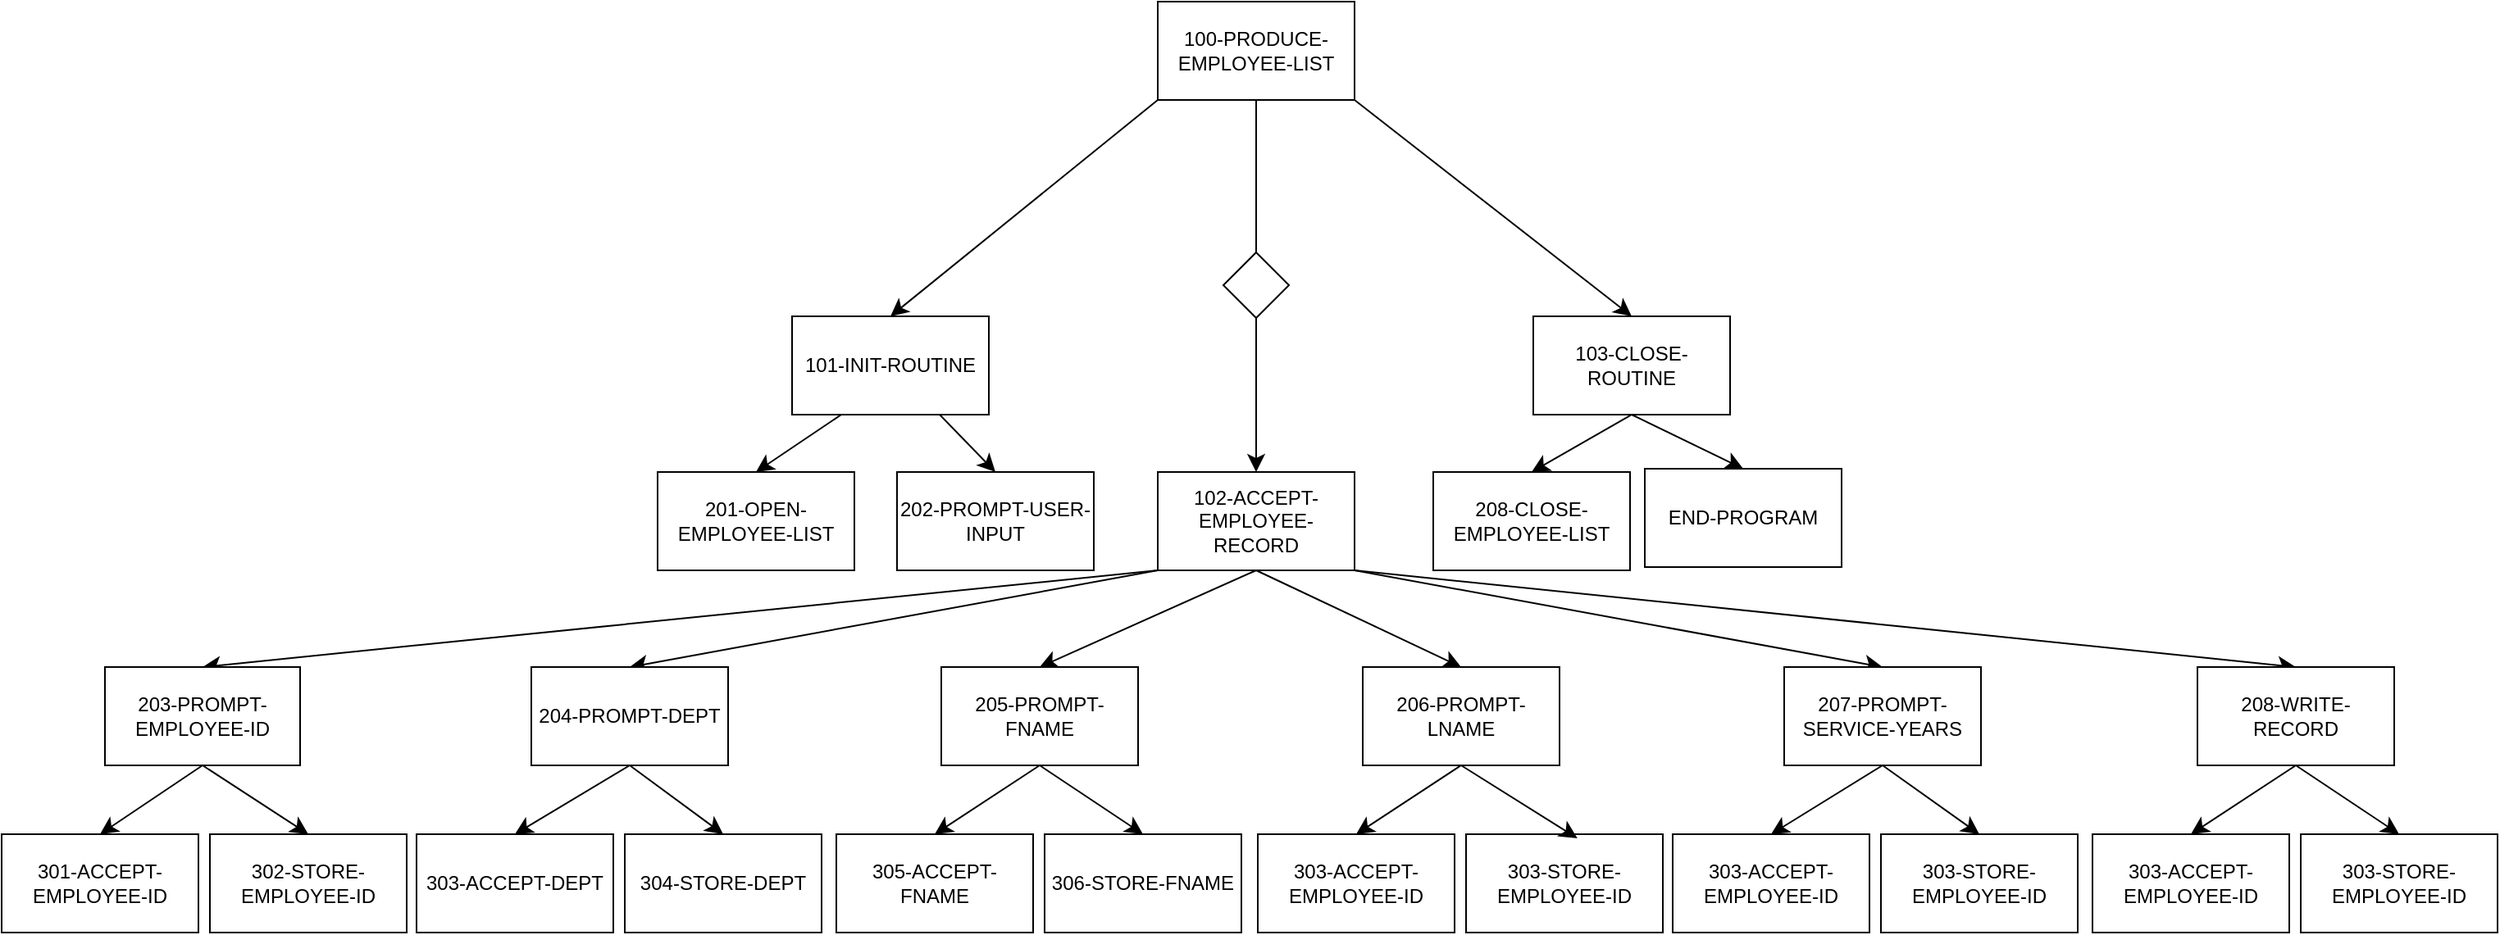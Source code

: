 <mxfile version="27.1.4">
  <diagram name="Page-1" id="BujZoUWbbAuTylbUrR1K">
    <mxGraphModel dx="1627" dy="1344" grid="0" gridSize="10" guides="1" tooltips="1" connect="1" arrows="1" fold="1" page="0" pageScale="1" pageWidth="850" pageHeight="1100" math="0" shadow="0">
      <root>
        <mxCell id="0" />
        <mxCell id="1" parent="0" />
        <mxCell id="QD17FKgBwL-icGlesGAo-3" style="edgeStyle=none;curved=1;rounded=0;orthogonalLoop=1;jettySize=auto;html=1;exitX=0;exitY=1;exitDx=0;exitDy=0;fontSize=12;startSize=8;endSize=8;entryX=0.5;entryY=0;entryDx=0;entryDy=0;" edge="1" parent="1" source="6ozQBMaHB9t8dY59FctQ-1" target="6ozQBMaHB9t8dY59FctQ-2">
          <mxGeometry relative="1" as="geometry" />
        </mxCell>
        <mxCell id="QD17FKgBwL-icGlesGAo-4" style="edgeStyle=none;curved=1;rounded=0;orthogonalLoop=1;jettySize=auto;html=1;fontSize=12;startSize=8;endSize=8;exitX=0.5;exitY=1;exitDx=0;exitDy=0;entryX=0.5;entryY=0;entryDx=0;entryDy=0;" edge="1" parent="1" source="6ozQBMaHB9t8dY59FctQ-1" target="6ozQBMaHB9t8dY59FctQ-3">
          <mxGeometry relative="1" as="geometry">
            <mxPoint x="119" y="-138" as="sourcePoint" />
            <mxPoint x="126" y="1" as="targetPoint" />
          </mxGeometry>
        </mxCell>
        <mxCell id="QD17FKgBwL-icGlesGAo-5" style="edgeStyle=none;curved=1;rounded=0;orthogonalLoop=1;jettySize=auto;html=1;exitX=1;exitY=1;exitDx=0;exitDy=0;entryX=0.5;entryY=0;entryDx=0;entryDy=0;fontSize=12;startSize=8;endSize=8;" edge="1" parent="1" source="6ozQBMaHB9t8dY59FctQ-1" target="6ozQBMaHB9t8dY59FctQ-4">
          <mxGeometry relative="1" as="geometry" />
        </mxCell>
        <mxCell id="6ozQBMaHB9t8dY59FctQ-1" value="&lt;div&gt;100-PRODUCE-EMPLOYEE-LIST&lt;/div&gt;" style="rounded=0;whiteSpace=wrap;html=1;" parent="1" vertex="1">
          <mxGeometry x="63" y="-191" width="120" height="60" as="geometry" />
        </mxCell>
        <mxCell id="QD17FKgBwL-icGlesGAo-1" style="edgeStyle=none;curved=1;rounded=0;orthogonalLoop=1;jettySize=auto;html=1;exitX=0.25;exitY=1;exitDx=0;exitDy=0;entryX=0.5;entryY=0;entryDx=0;entryDy=0;fontSize=12;startSize=8;endSize=8;" edge="1" parent="1" source="6ozQBMaHB9t8dY59FctQ-2" target="6ozQBMaHB9t8dY59FctQ-5">
          <mxGeometry relative="1" as="geometry" />
        </mxCell>
        <mxCell id="QD17FKgBwL-icGlesGAo-2" style="edgeStyle=none;curved=1;rounded=0;orthogonalLoop=1;jettySize=auto;html=1;exitX=0.75;exitY=1;exitDx=0;exitDy=0;entryX=0.5;entryY=0;entryDx=0;entryDy=0;fontSize=12;startSize=8;endSize=8;" edge="1" parent="1" source="6ozQBMaHB9t8dY59FctQ-2" target="6ozQBMaHB9t8dY59FctQ-6">
          <mxGeometry relative="1" as="geometry" />
        </mxCell>
        <mxCell id="6ozQBMaHB9t8dY59FctQ-2" value="&lt;div&gt;101-INIT-ROUTINE&lt;/div&gt;" style="rounded=0;whiteSpace=wrap;html=1;" parent="1" vertex="1">
          <mxGeometry x="-160" y="1" width="120" height="60" as="geometry" />
        </mxCell>
        <mxCell id="QD17FKgBwL-icGlesGAo-22" style="edgeStyle=none;curved=1;rounded=0;orthogonalLoop=1;jettySize=auto;html=1;exitX=0;exitY=1;exitDx=0;exitDy=0;entryX=0.5;entryY=0;entryDx=0;entryDy=0;fontSize=12;startSize=8;endSize=8;" edge="1" parent="1" source="6ozQBMaHB9t8dY59FctQ-3" target="QD17FKgBwL-icGlesGAo-7">
          <mxGeometry relative="1" as="geometry" />
        </mxCell>
        <mxCell id="QD17FKgBwL-icGlesGAo-26" style="edgeStyle=none;curved=1;rounded=0;orthogonalLoop=1;jettySize=auto;html=1;exitX=1;exitY=1;exitDx=0;exitDy=0;entryX=0.5;entryY=0;entryDx=0;entryDy=0;fontSize=12;startSize=8;endSize=8;" edge="1" parent="1" source="6ozQBMaHB9t8dY59FctQ-3" target="QD17FKgBwL-icGlesGAo-19">
          <mxGeometry relative="1" as="geometry" />
        </mxCell>
        <mxCell id="QD17FKgBwL-icGlesGAo-33" style="edgeStyle=none;curved=1;rounded=0;orthogonalLoop=1;jettySize=auto;html=1;exitX=1;exitY=1;exitDx=0;exitDy=0;entryX=0.5;entryY=0;entryDx=0;entryDy=0;fontSize=12;startSize=8;endSize=8;" edge="1" parent="1" source="6ozQBMaHB9t8dY59FctQ-3" target="QD17FKgBwL-icGlesGAo-32">
          <mxGeometry relative="1" as="geometry" />
        </mxCell>
        <mxCell id="QD17FKgBwL-icGlesGAo-34" style="edgeStyle=none;curved=1;rounded=0;orthogonalLoop=1;jettySize=auto;html=1;exitX=0;exitY=1;exitDx=0;exitDy=0;entryX=0.5;entryY=0;entryDx=0;entryDy=0;fontSize=12;startSize=8;endSize=8;" edge="1" parent="1" source="6ozQBMaHB9t8dY59FctQ-3" target="QD17FKgBwL-icGlesGAo-16">
          <mxGeometry relative="1" as="geometry" />
        </mxCell>
        <mxCell id="QD17FKgBwL-icGlesGAo-35" style="edgeStyle=none;curved=1;rounded=0;orthogonalLoop=1;jettySize=auto;html=1;exitX=0.5;exitY=1;exitDx=0;exitDy=0;entryX=0.5;entryY=0;entryDx=0;entryDy=0;fontSize=12;startSize=8;endSize=8;" edge="1" parent="1" source="6ozQBMaHB9t8dY59FctQ-3" target="QD17FKgBwL-icGlesGAo-17">
          <mxGeometry relative="1" as="geometry" />
        </mxCell>
        <mxCell id="QD17FKgBwL-icGlesGAo-38" style="edgeStyle=none;curved=1;rounded=0;orthogonalLoop=1;jettySize=auto;html=1;exitX=0.5;exitY=1;exitDx=0;exitDy=0;entryX=0.5;entryY=0;entryDx=0;entryDy=0;fontSize=12;startSize=8;endSize=8;" edge="1" parent="1" source="6ozQBMaHB9t8dY59FctQ-3" target="QD17FKgBwL-icGlesGAo-18">
          <mxGeometry relative="1" as="geometry" />
        </mxCell>
        <mxCell id="6ozQBMaHB9t8dY59FctQ-3" value="&lt;div&gt;102-ACCEPT-EMPLOYEE-RECORD&lt;/div&gt;" style="rounded=0;whiteSpace=wrap;html=1;" parent="1" vertex="1">
          <mxGeometry x="63" y="96" width="120" height="60" as="geometry" />
        </mxCell>
        <mxCell id="QD17FKgBwL-icGlesGAo-9" style="edgeStyle=none;curved=1;rounded=0;orthogonalLoop=1;jettySize=auto;html=1;exitX=0.5;exitY=1;exitDx=0;exitDy=0;entryX=0.5;entryY=0;entryDx=0;entryDy=0;fontSize=12;startSize=8;endSize=8;" edge="1" parent="1" source="6ozQBMaHB9t8dY59FctQ-4" target="QD17FKgBwL-icGlesGAo-8">
          <mxGeometry relative="1" as="geometry" />
        </mxCell>
        <mxCell id="QD17FKgBwL-icGlesGAo-10" style="edgeStyle=none;curved=1;rounded=0;orthogonalLoop=1;jettySize=auto;html=1;exitX=0.5;exitY=1;exitDx=0;exitDy=0;entryX=0.5;entryY=0;entryDx=0;entryDy=0;fontSize=12;startSize=8;endSize=8;" edge="1" parent="1" source="6ozQBMaHB9t8dY59FctQ-4" target="QD17FKgBwL-icGlesGAo-6">
          <mxGeometry relative="1" as="geometry" />
        </mxCell>
        <mxCell id="6ozQBMaHB9t8dY59FctQ-4" value="&lt;div&gt;103-CLOSE-ROUTINE&lt;/div&gt;" style="rounded=0;whiteSpace=wrap;html=1;" parent="1" vertex="1">
          <mxGeometry x="292" y="1" width="120" height="60" as="geometry" />
        </mxCell>
        <mxCell id="6ozQBMaHB9t8dY59FctQ-5" value="&lt;div&gt;201-OPEN-EMPLOYEE-LIST&lt;/div&gt;" style="rounded=0;whiteSpace=wrap;html=1;" parent="1" vertex="1">
          <mxGeometry x="-242" y="96" width="120" height="60" as="geometry" />
        </mxCell>
        <mxCell id="6ozQBMaHB9t8dY59FctQ-6" value="&lt;div&gt;202-PROMPT-USER-INPUT&lt;/div&gt;" style="rounded=0;whiteSpace=wrap;html=1;" parent="1" vertex="1">
          <mxGeometry x="-96" y="96" width="120" height="60" as="geometry" />
        </mxCell>
        <mxCell id="QD17FKgBwL-icGlesGAo-6" value="END-PROGRAM" style="rounded=0;whiteSpace=wrap;html=1;" vertex="1" parent="1">
          <mxGeometry x="360" y="94" width="120" height="60" as="geometry" />
        </mxCell>
        <mxCell id="QD17FKgBwL-icGlesGAo-41" style="edgeStyle=none;curved=1;rounded=0;orthogonalLoop=1;jettySize=auto;html=1;exitX=0.5;exitY=1;exitDx=0;exitDy=0;entryX=0.5;entryY=0;entryDx=0;entryDy=0;fontSize=12;startSize=8;endSize=8;" edge="1" parent="1" source="QD17FKgBwL-icGlesGAo-7" target="QD17FKgBwL-icGlesGAo-20">
          <mxGeometry relative="1" as="geometry" />
        </mxCell>
        <mxCell id="QD17FKgBwL-icGlesGAo-42" style="edgeStyle=none;curved=1;rounded=0;orthogonalLoop=1;jettySize=auto;html=1;exitX=0.5;exitY=1;exitDx=0;exitDy=0;entryX=0.5;entryY=0;entryDx=0;entryDy=0;fontSize=12;startSize=8;endSize=8;" edge="1" parent="1" source="QD17FKgBwL-icGlesGAo-7" target="QD17FKgBwL-icGlesGAo-21">
          <mxGeometry relative="1" as="geometry" />
        </mxCell>
        <mxCell id="QD17FKgBwL-icGlesGAo-7" value="&lt;div&gt;203-PROMPT-EMPLOYEE-ID&lt;/div&gt;" style="rounded=0;whiteSpace=wrap;html=1;" vertex="1" parent="1">
          <mxGeometry x="-579" y="215" width="119" height="60" as="geometry" />
        </mxCell>
        <mxCell id="QD17FKgBwL-icGlesGAo-8" value="208-CLOSE-EMPLOYEE-LIST" style="rounded=0;whiteSpace=wrap;html=1;" vertex="1" parent="1">
          <mxGeometry x="231" y="96" width="120" height="60" as="geometry" />
        </mxCell>
        <mxCell id="QD17FKgBwL-icGlesGAo-11" value="" style="rhombus;whiteSpace=wrap;html=1;" vertex="1" parent="1">
          <mxGeometry x="103" y="-38" width="40" height="40" as="geometry" />
        </mxCell>
        <mxCell id="QD17FKgBwL-icGlesGAo-45" style="edgeStyle=none;curved=1;rounded=0;orthogonalLoop=1;jettySize=auto;html=1;exitX=0.5;exitY=1;exitDx=0;exitDy=0;entryX=0.5;entryY=0;entryDx=0;entryDy=0;fontSize=12;startSize=8;endSize=8;" edge="1" parent="1" source="QD17FKgBwL-icGlesGAo-16" target="QD17FKgBwL-icGlesGAo-43">
          <mxGeometry relative="1" as="geometry" />
        </mxCell>
        <mxCell id="QD17FKgBwL-icGlesGAo-46" style="edgeStyle=none;curved=1;rounded=0;orthogonalLoop=1;jettySize=auto;html=1;exitX=0.5;exitY=1;exitDx=0;exitDy=0;entryX=0.5;entryY=0;entryDx=0;entryDy=0;fontSize=12;startSize=8;endSize=8;" edge="1" parent="1" source="QD17FKgBwL-icGlesGAo-16" target="QD17FKgBwL-icGlesGAo-44">
          <mxGeometry relative="1" as="geometry" />
        </mxCell>
        <mxCell id="QD17FKgBwL-icGlesGAo-16" value="&lt;div&gt;204-PROMPT-DEPT&lt;/div&gt;" style="rounded=0;whiteSpace=wrap;html=1;" vertex="1" parent="1">
          <mxGeometry x="-319" y="215" width="120" height="60" as="geometry" />
        </mxCell>
        <mxCell id="QD17FKgBwL-icGlesGAo-57" style="edgeStyle=none;curved=1;rounded=0;orthogonalLoop=1;jettySize=auto;html=1;exitX=0.5;exitY=1;exitDx=0;exitDy=0;entryX=0.5;entryY=0;entryDx=0;entryDy=0;fontSize=12;startSize=8;endSize=8;" edge="1" parent="1" source="QD17FKgBwL-icGlesGAo-17" target="QD17FKgBwL-icGlesGAo-51">
          <mxGeometry relative="1" as="geometry" />
        </mxCell>
        <mxCell id="QD17FKgBwL-icGlesGAo-17" value="&lt;div&gt;206-PROMPT-LNAME&lt;/div&gt;" style="rounded=0;whiteSpace=wrap;html=1;" vertex="1" parent="1">
          <mxGeometry x="188" y="215" width="120" height="60" as="geometry" />
        </mxCell>
        <mxCell id="QD17FKgBwL-icGlesGAo-49" style="edgeStyle=none;curved=1;rounded=0;orthogonalLoop=1;jettySize=auto;html=1;exitX=0.5;exitY=1;exitDx=0;exitDy=0;entryX=0.5;entryY=0;entryDx=0;entryDy=0;fontSize=12;startSize=8;endSize=8;" edge="1" parent="1" source="QD17FKgBwL-icGlesGAo-18" target="QD17FKgBwL-icGlesGAo-47">
          <mxGeometry relative="1" as="geometry" />
        </mxCell>
        <mxCell id="QD17FKgBwL-icGlesGAo-50" style="edgeStyle=none;curved=1;rounded=0;orthogonalLoop=1;jettySize=auto;html=1;exitX=0.5;exitY=1;exitDx=0;exitDy=0;entryX=0.5;entryY=0;entryDx=0;entryDy=0;fontSize=12;startSize=8;endSize=8;" edge="1" parent="1" source="QD17FKgBwL-icGlesGAo-18" target="QD17FKgBwL-icGlesGAo-48">
          <mxGeometry relative="1" as="geometry" />
        </mxCell>
        <mxCell id="QD17FKgBwL-icGlesGAo-18" value="&lt;div&gt;205-PROMPT-FNAME&lt;/div&gt;" style="rounded=0;whiteSpace=wrap;html=1;" vertex="1" parent="1">
          <mxGeometry x="-69" y="215" width="120" height="60" as="geometry" />
        </mxCell>
        <mxCell id="QD17FKgBwL-icGlesGAo-59" style="edgeStyle=none;curved=1;rounded=0;orthogonalLoop=1;jettySize=auto;html=1;exitX=0.5;exitY=1;exitDx=0;exitDy=0;entryX=0.5;entryY=0;entryDx=0;entryDy=0;fontSize=12;startSize=8;endSize=8;" edge="1" parent="1" source="QD17FKgBwL-icGlesGAo-19" target="QD17FKgBwL-icGlesGAo-53">
          <mxGeometry relative="1" as="geometry" />
        </mxCell>
        <mxCell id="QD17FKgBwL-icGlesGAo-60" style="edgeStyle=none;curved=1;rounded=0;orthogonalLoop=1;jettySize=auto;html=1;exitX=0.5;exitY=1;exitDx=0;exitDy=0;entryX=0.5;entryY=0;entryDx=0;entryDy=0;fontSize=12;startSize=8;endSize=8;" edge="1" parent="1" source="QD17FKgBwL-icGlesGAo-19" target="QD17FKgBwL-icGlesGAo-54">
          <mxGeometry relative="1" as="geometry" />
        </mxCell>
        <mxCell id="QD17FKgBwL-icGlesGAo-19" value="&lt;div&gt;207-PROMPT-SERVICE-YEARS&lt;/div&gt;" style="rounded=0;whiteSpace=wrap;html=1;" vertex="1" parent="1">
          <mxGeometry x="445" y="215" width="120" height="60" as="geometry" />
        </mxCell>
        <mxCell id="QD17FKgBwL-icGlesGAo-20" value="&lt;div&gt;301-ACCEPT-EMPLOYEE-ID&lt;/div&gt;" style="rounded=0;whiteSpace=wrap;html=1;" vertex="1" parent="1">
          <mxGeometry x="-642" y="317" width="120" height="60" as="geometry" />
        </mxCell>
        <mxCell id="QD17FKgBwL-icGlesGAo-21" value="&lt;div&gt;302-STORE-EMPLOYEE-ID&lt;/div&gt;" style="rounded=0;whiteSpace=wrap;html=1;" vertex="1" parent="1">
          <mxGeometry x="-515" y="317" width="120" height="60" as="geometry" />
        </mxCell>
        <mxCell id="QD17FKgBwL-icGlesGAo-61" style="edgeStyle=none;curved=1;rounded=0;orthogonalLoop=1;jettySize=auto;html=1;exitX=0.5;exitY=1;exitDx=0;exitDy=0;entryX=0.5;entryY=0;entryDx=0;entryDy=0;fontSize=12;startSize=8;endSize=8;" edge="1" parent="1" source="QD17FKgBwL-icGlesGAo-32" target="QD17FKgBwL-icGlesGAo-55">
          <mxGeometry relative="1" as="geometry" />
        </mxCell>
        <mxCell id="QD17FKgBwL-icGlesGAo-62" style="edgeStyle=none;curved=1;rounded=0;orthogonalLoop=1;jettySize=auto;html=1;exitX=0.5;exitY=1;exitDx=0;exitDy=0;entryX=0.5;entryY=0;entryDx=0;entryDy=0;fontSize=12;startSize=8;endSize=8;" edge="1" parent="1" source="QD17FKgBwL-icGlesGAo-32" target="QD17FKgBwL-icGlesGAo-56">
          <mxGeometry relative="1" as="geometry" />
        </mxCell>
        <mxCell id="QD17FKgBwL-icGlesGAo-32" value="&lt;div&gt;208-WRITE-RECORD&lt;/div&gt;" style="rounded=0;whiteSpace=wrap;html=1;" vertex="1" parent="1">
          <mxGeometry x="697" y="215" width="120" height="60" as="geometry" />
        </mxCell>
        <mxCell id="QD17FKgBwL-icGlesGAo-43" value="&lt;div&gt;303-ACCEPT-DEPT&lt;/div&gt;" style="rounded=0;whiteSpace=wrap;html=1;" vertex="1" parent="1">
          <mxGeometry x="-389" y="317" width="120" height="60" as="geometry" />
        </mxCell>
        <mxCell id="QD17FKgBwL-icGlesGAo-44" value="304-STORE-DEPT" style="rounded=0;whiteSpace=wrap;html=1;" vertex="1" parent="1">
          <mxGeometry x="-262" y="317" width="120" height="60" as="geometry" />
        </mxCell>
        <mxCell id="QD17FKgBwL-icGlesGAo-47" value="305-ACCEPT-FNAME" style="rounded=0;whiteSpace=wrap;html=1;" vertex="1" parent="1">
          <mxGeometry x="-133" y="317" width="120" height="60" as="geometry" />
        </mxCell>
        <mxCell id="QD17FKgBwL-icGlesGAo-48" value="306-STORE-FNAME" style="rounded=0;whiteSpace=wrap;html=1;" vertex="1" parent="1">
          <mxGeometry x="-6" y="317" width="120" height="60" as="geometry" />
        </mxCell>
        <mxCell id="QD17FKgBwL-icGlesGAo-51" value="&lt;div&gt;303-ACCEPT-EMPLOYEE-ID&lt;/div&gt;" style="rounded=0;whiteSpace=wrap;html=1;" vertex="1" parent="1">
          <mxGeometry x="124" y="317" width="120" height="60" as="geometry" />
        </mxCell>
        <mxCell id="QD17FKgBwL-icGlesGAo-52" value="&lt;div&gt;303-STORE-EMPLOYEE-ID&lt;/div&gt;" style="rounded=0;whiteSpace=wrap;html=1;" vertex="1" parent="1">
          <mxGeometry x="251" y="317" width="120" height="60" as="geometry" />
        </mxCell>
        <mxCell id="QD17FKgBwL-icGlesGAo-53" value="&lt;div&gt;303-ACCEPT-EMPLOYEE-ID&lt;/div&gt;" style="rounded=0;whiteSpace=wrap;html=1;" vertex="1" parent="1">
          <mxGeometry x="377" y="317" width="120" height="60" as="geometry" />
        </mxCell>
        <mxCell id="QD17FKgBwL-icGlesGAo-54" value="&lt;div&gt;303-STORE-EMPLOYEE-ID&lt;/div&gt;" style="rounded=0;whiteSpace=wrap;html=1;" vertex="1" parent="1">
          <mxGeometry x="504" y="317" width="120" height="60" as="geometry" />
        </mxCell>
        <mxCell id="QD17FKgBwL-icGlesGAo-55" value="&lt;div&gt;303-ACCEPT-EMPLOYEE-ID&lt;/div&gt;" style="rounded=0;whiteSpace=wrap;html=1;" vertex="1" parent="1">
          <mxGeometry x="633" y="317" width="120" height="60" as="geometry" />
        </mxCell>
        <mxCell id="QD17FKgBwL-icGlesGAo-56" value="&lt;div&gt;303-STORE-EMPLOYEE-ID&lt;/div&gt;" style="rounded=0;whiteSpace=wrap;html=1;" vertex="1" parent="1">
          <mxGeometry x="760" y="317" width="120" height="60" as="geometry" />
        </mxCell>
        <mxCell id="QD17FKgBwL-icGlesGAo-58" style="edgeStyle=none;curved=1;rounded=0;orthogonalLoop=1;jettySize=auto;html=1;exitX=0.5;exitY=1;exitDx=0;exitDy=0;entryX=0.566;entryY=0.042;entryDx=0;entryDy=0;entryPerimeter=0;fontSize=12;startSize=8;endSize=8;" edge="1" parent="1" source="QD17FKgBwL-icGlesGAo-17" target="QD17FKgBwL-icGlesGAo-52">
          <mxGeometry relative="1" as="geometry" />
        </mxCell>
      </root>
    </mxGraphModel>
  </diagram>
</mxfile>
